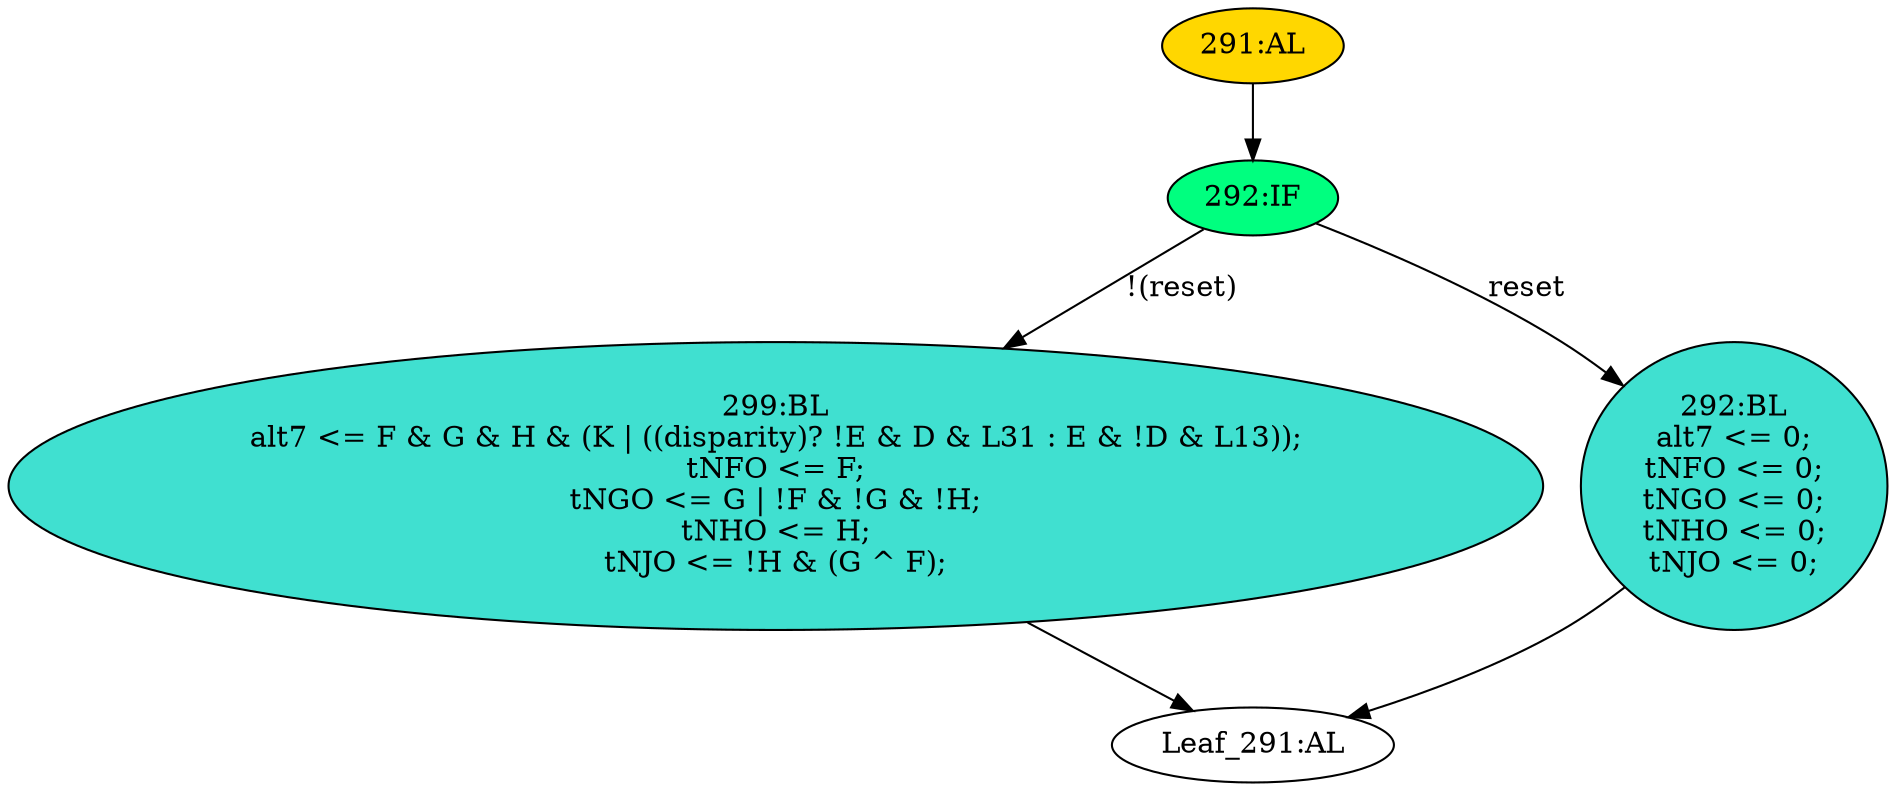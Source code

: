 strict digraph "" {
	node [label="\N"];
	"299:BL"	 [ast="<pyverilog.vparser.ast.Block object at 0x7f9359e8c6d0>",
		fillcolor=turquoise,
		label="299:BL
alt7 <= F & G & H & (K | ((disparity)? !E & D & L31 : E & !D & L13));
tNFO <= F;
tNGO <= G | !F & !G & !H;
tNHO <= H;
tNJO <= !\
H & (G ^ F);",
		statements="[<pyverilog.vparser.ast.NonblockingSubstitution object at 0x7f93384a3c90>, <pyverilog.vparser.ast.NonblockingSubstitution object \
at 0x7f9359ea2e10>, <pyverilog.vparser.ast.NonblockingSubstitution object at 0x7f9359ea2f50>, <pyverilog.vparser.ast.NonblockingSubstitution \
object at 0x7f9359e8c310>, <pyverilog.vparser.ast.NonblockingSubstitution object at 0x7f9359e8c450>]",
		style=filled,
		typ=Block];
	"Leaf_291:AL"	 [def_var="['alt7', 'tNGO', 'tNFO', 'tNJO', 'tNHO']",
		label="Leaf_291:AL"];
	"299:BL" -> "Leaf_291:AL"	 [cond="[]",
		lineno=None];
	"291:AL"	 [ast="<pyverilog.vparser.ast.Always object at 0x7f9359e8c710>",
		clk_sens=True,
		fillcolor=gold,
		label="291:AL",
		sens="['SBYTECLK', 'reset']",
		statements="[]",
		style=filled,
		typ=Always,
		use_var="['reset', 'E', 'D', 'G', 'F', 'H', 'K', 'L13', 'disparity', 'L31']"];
	"292:IF"	 [ast="<pyverilog.vparser.ast.IfStatement object at 0x7f9359e8c890>",
		fillcolor=springgreen,
		label="292:IF",
		statements="[]",
		style=filled,
		typ=IfStatement];
	"291:AL" -> "292:IF"	 [cond="[]",
		lineno=None];
	"292:IF" -> "299:BL"	 [cond="['reset']",
		label="!(reset)",
		lineno=292];
	"292:BL"	 [ast="<pyverilog.vparser.ast.Block object at 0x7f9359e8c8d0>",
		fillcolor=turquoise,
		label="292:BL
alt7 <= 0;
tNFO <= 0;
tNGO <= 0;
tNHO <= 0;
tNJO <= 0;",
		statements="[<pyverilog.vparser.ast.NonblockingSubstitution object at 0x7f9359e8c910>, <pyverilog.vparser.ast.NonblockingSubstitution object \
at 0x7f9359e8ca50>, <pyverilog.vparser.ast.NonblockingSubstitution object at 0x7f9359e8cb90>, <pyverilog.vparser.ast.NonblockingSubstitution \
object at 0x7f9359e8ccd0>, <pyverilog.vparser.ast.NonblockingSubstitution object at 0x7f9359e8ce10>]",
		style=filled,
		typ=Block];
	"292:IF" -> "292:BL"	 [cond="['reset']",
		label=reset,
		lineno=292];
	"292:BL" -> "Leaf_291:AL"	 [cond="[]",
		lineno=None];
}
